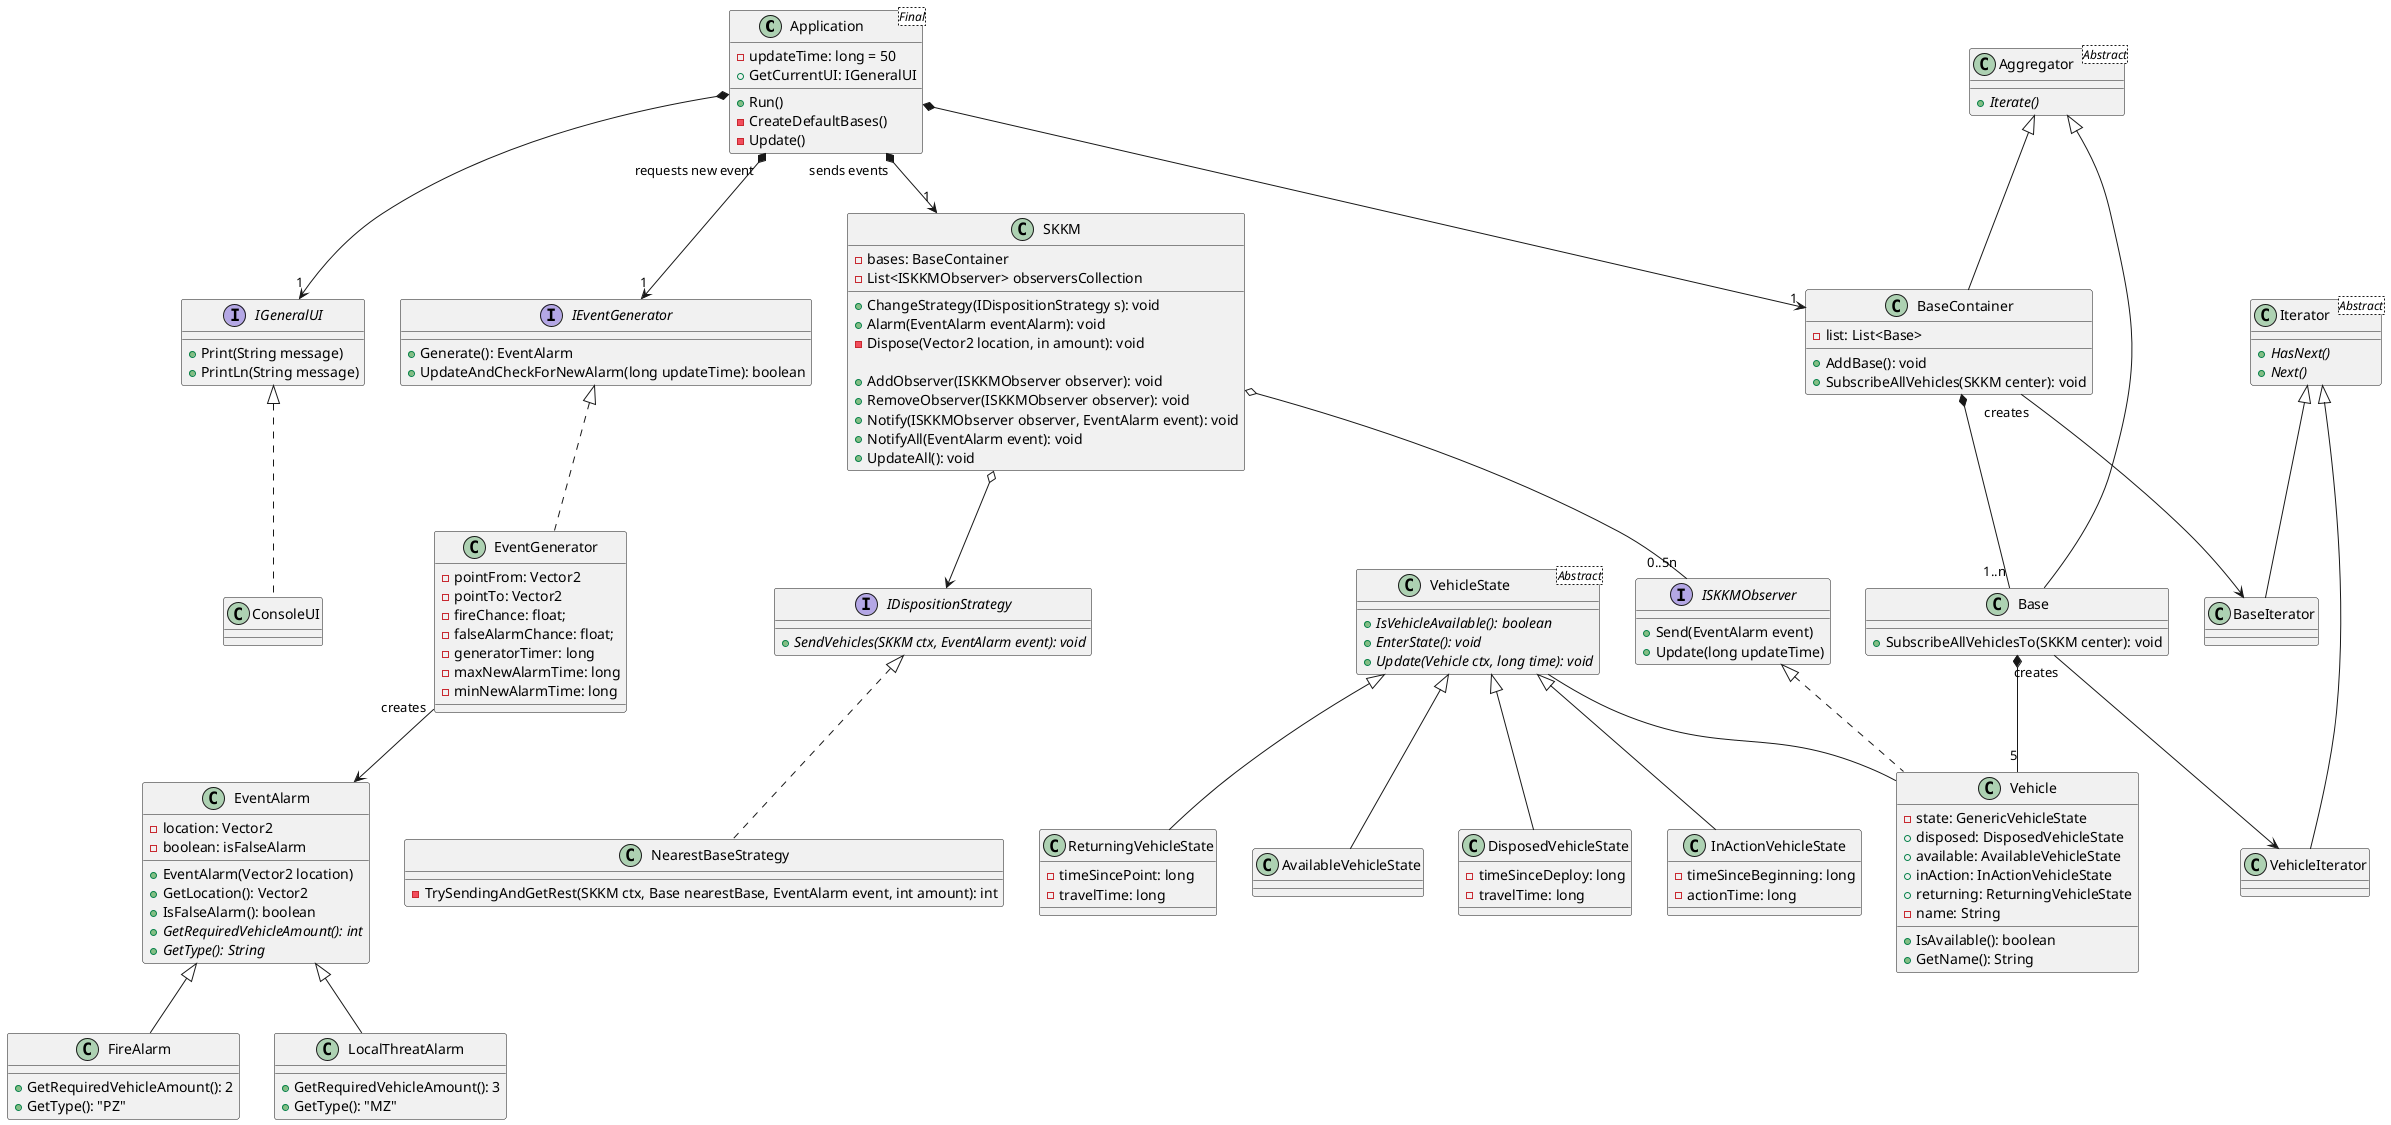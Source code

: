 @startuml

class Application <Final>{
    -updateTime: long = 50
    +Run()
    +GetCurrentUI: IGeneralUI
    -CreateDefaultBases()
    -Update()
}

interface IGeneralUI{
    +Print(String message)
    +PrintLn(String message)
}

class ConsoleUI implements IGeneralUI{

}

interface IEventGenerator{
    +Generate(): EventAlarm
    +UpdateAndCheckForNewAlarm(long updateTime): boolean
}

class EventGenerator implements IEventGenerator{
    -pointFrom: Vector2
    -pointTo: Vector2
    -fireChance: float;
    -falseAlarmChance: float;
    -generatorTimer: long
    -maxNewAlarmTime: long
    -minNewAlarmTime: long
}

class EventAlarm{
    -location: Vector2
    -boolean: isFalseAlarm
    +EventAlarm(Vector2 location)
    +GetLocation(): Vector2
    +IsFalseAlarm(): boolean
    +<i>GetRequiredVehicleAmount(): int
    +<i>GetType(): String
}


class FireAlarm extends EventAlarm{
    +GetRequiredVehicleAmount(): 2
    +GetType(): "PZ"
}

class LocalThreatAlarm extends EventAlarm{
    +GetRequiredVehicleAmount(): 3
    +GetType(): "MZ"
}

interface ISKKMObserver
{
    +Send(EventAlarm event)
    +Update(long updateTime)
}


class SKKM{
    -bases: BaseContainer
    -List<ISKKMObserver> observersCollection
    +ChangeStrategy(IDispositionStrategy s): void
    +Alarm(EventAlarm eventAlarm): void
    -Dispose(Vector2 location, in amount): void

    +AddObserver(ISKKMObserver observer): void
    +RemoveObserver(ISKKMObserver observer): void
    +Notify(ISKKMObserver observer, EventAlarm event): void
    +NotifyAll(EventAlarm event): void
    +UpdateAll(): void
}

class Iterator<Abstract>{
    +<i>HasNext()
    +<i>Next()
}
class Aggregator<Abstract>{
    +<i>Iterate()
}

class BaseContainer extends Aggregator
{
    -list: List<Base>
    +AddBase(): void
    +SubscribeAllVehicles(SKKM center): void
}

class BaseIterator extends Iterator
{

}

class Base extends Aggregator
{
    +SubscribeAllVehiclesTo(SKKM center): void
}

class VehicleIterator extends Iterator
{

}

class Vehicle implements ISKKMObserver{
    -state: GenericVehicleState
    +disposed: DisposedVehicleState
    +available: AvailableVehicleState
    +inAction: InActionVehicleState
    +returning: ReturningVehicleState
    -name: String

    +IsAvailable(): boolean
    +GetName(): String


}

interface IDispositionStrategy{
    +<i>SendVehicles(SKKM ctx, EventAlarm event): void
}

class NearestBaseStrategy implements IDispositionStrategy {
    -TrySendingAndGetRest(SKKM ctx, Base nearestBase, EventAlarm event, int amount): int
}

class VehicleState<Abstract>{
    +<i>IsVehicleAvailable(): boolean</i>
    +<i>EnterState(): void</i>
    +<i>Update(Vehicle ctx, long time): void</i>
}

class AvailableVehicleState extends VehicleState{
}

class DisposedVehicleState extends VehicleState{
    -timeSinceDeploy: long
    -travelTime: long
}

class InActionVehicleState extends VehicleState{
    -timeSinceBeginning: long
    -actionTime: long
}

class ReturningVehicleState extends VehicleState{
    -timeSincePoint: long
    -travelTime: long
}


'Fire ..> "can transition" FalseAlarm
'OtherEvent ..> "can transition" FalseAlarm

Application *--> "1" IGeneralUI
Application "sends events" *--> "1" SKKM
Application "requests new event" *-->"1" IEventGenerator
Application *-->"1" BaseContainer


SKKM o-- "0..5n" ISKKMObserver
SKKM o--> IDispositionStrategy

EventGenerator "creates" --> EventAlarm

BaseContainer *--"1..n" Base
Base *-- "5" Vehicle
VehicleState -- Vehicle
'Main ... NearestBaseStrategy

Base "creates"--> VehicleIterator
BaseContainer "creates"--> BaseIterator


'note left of EventManager: Update is called every frame\nand is defined by Unity Engine\nin MonoBehaviour
@enduml